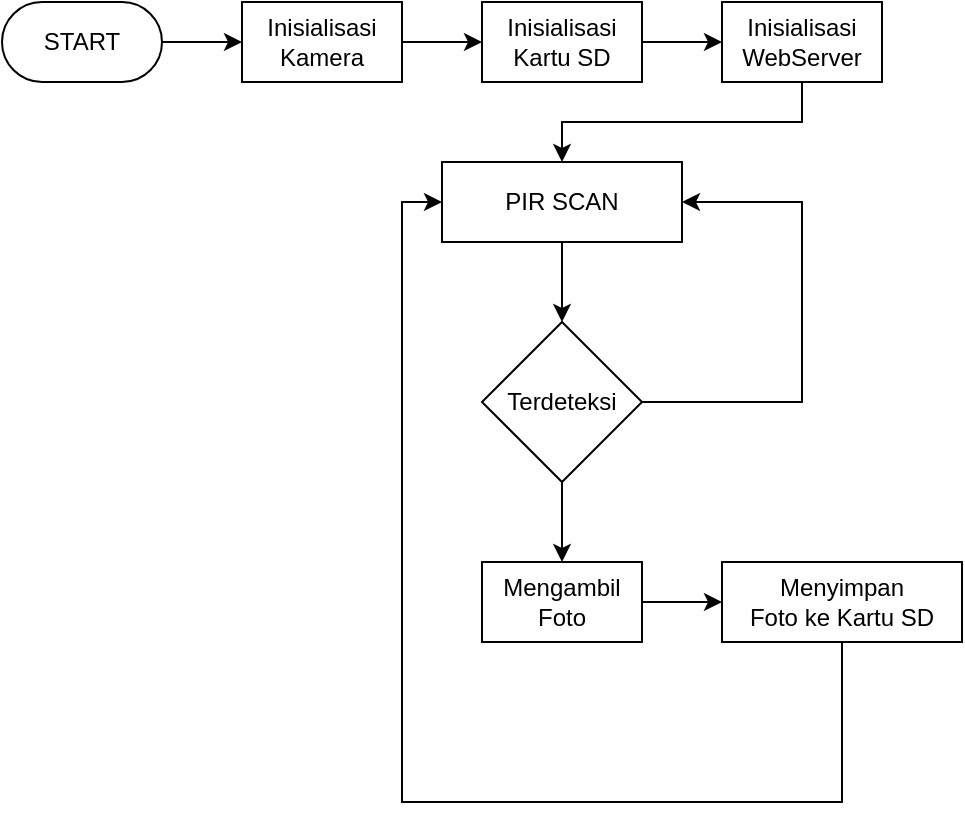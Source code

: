 <mxfile version="20.6.2" type="device"><diagram id="bmJuFycLNbtBpQXFTi0F" name="Page-1"><mxGraphModel dx="1038" dy="571" grid="1" gridSize="10" guides="1" tooltips="1" connect="1" arrows="1" fold="1" page="1" pageScale="1" pageWidth="850" pageHeight="1100" math="0" shadow="0"><root><mxCell id="0"/><mxCell id="1" parent="0"/><mxCell id="bfJi76Dk0DZT0e9E_As2-8" style="edgeStyle=orthogonalEdgeStyle;rounded=0;orthogonalLoop=1;jettySize=auto;html=1;entryX=0.5;entryY=0;entryDx=0;entryDy=0;" edge="1" parent="1" source="bfJi76Dk0DZT0e9E_As2-1" target="bfJi76Dk0DZT0e9E_As2-7"><mxGeometry relative="1" as="geometry"/></mxCell><mxCell id="bfJi76Dk0DZT0e9E_As2-1" value="PIR SCAN" style="rounded=0;whiteSpace=wrap;html=1;" vertex="1" parent="1"><mxGeometry x="340" y="120" width="120" height="40" as="geometry"/></mxCell><mxCell id="bfJi76Dk0DZT0e9E_As2-22" style="edgeStyle=orthogonalEdgeStyle;rounded=0;orthogonalLoop=1;jettySize=auto;html=1;entryX=0;entryY=0.5;entryDx=0;entryDy=0;" edge="1" parent="1" source="bfJi76Dk0DZT0e9E_As2-2" target="bfJi76Dk0DZT0e9E_As2-19"><mxGeometry relative="1" as="geometry"/></mxCell><mxCell id="bfJi76Dk0DZT0e9E_As2-2" value="START" style="rounded=1;whiteSpace=wrap;html=1;arcSize=50;" vertex="1" parent="1"><mxGeometry x="120" y="40" width="80" height="40" as="geometry"/></mxCell><mxCell id="bfJi76Dk0DZT0e9E_As2-13" style="edgeStyle=orthogonalEdgeStyle;rounded=0;orthogonalLoop=1;jettySize=auto;html=1;entryX=1;entryY=0.5;entryDx=0;entryDy=0;" edge="1" parent="1" source="bfJi76Dk0DZT0e9E_As2-7" target="bfJi76Dk0DZT0e9E_As2-1"><mxGeometry relative="1" as="geometry"><Array as="points"><mxPoint x="520" y="240"/><mxPoint x="520" y="140"/></Array></mxGeometry></mxCell><mxCell id="bfJi76Dk0DZT0e9E_As2-17" style="edgeStyle=orthogonalEdgeStyle;rounded=0;orthogonalLoop=1;jettySize=auto;html=1;" edge="1" parent="1" source="bfJi76Dk0DZT0e9E_As2-7" target="bfJi76Dk0DZT0e9E_As2-16"><mxGeometry relative="1" as="geometry"/></mxCell><mxCell id="bfJi76Dk0DZT0e9E_As2-7" value="Terdeteksi" style="rhombus;whiteSpace=wrap;html=1;" vertex="1" parent="1"><mxGeometry x="360" y="200" width="80" height="80" as="geometry"/></mxCell><mxCell id="bfJi76Dk0DZT0e9E_As2-29" style="edgeStyle=orthogonalEdgeStyle;rounded=0;orthogonalLoop=1;jettySize=auto;html=1;entryX=0;entryY=0.5;entryDx=0;entryDy=0;" edge="1" parent="1" source="bfJi76Dk0DZT0e9E_As2-16" target="bfJi76Dk0DZT0e9E_As2-28"><mxGeometry relative="1" as="geometry"/></mxCell><mxCell id="bfJi76Dk0DZT0e9E_As2-16" value="Mengambil Foto" style="rounded=0;whiteSpace=wrap;html=1;" vertex="1" parent="1"><mxGeometry x="360" y="320" width="80" height="40" as="geometry"/></mxCell><mxCell id="bfJi76Dk0DZT0e9E_As2-23" style="edgeStyle=orthogonalEdgeStyle;rounded=0;orthogonalLoop=1;jettySize=auto;html=1;entryX=0;entryY=0.5;entryDx=0;entryDy=0;" edge="1" parent="1" source="bfJi76Dk0DZT0e9E_As2-19" target="bfJi76Dk0DZT0e9E_As2-20"><mxGeometry relative="1" as="geometry"/></mxCell><mxCell id="bfJi76Dk0DZT0e9E_As2-19" value="Inisialisasi&lt;br&gt;Kamera" style="rounded=0;whiteSpace=wrap;html=1;" vertex="1" parent="1"><mxGeometry x="240" y="40" width="80" height="40" as="geometry"/></mxCell><mxCell id="bfJi76Dk0DZT0e9E_As2-24" style="edgeStyle=orthogonalEdgeStyle;rounded=0;orthogonalLoop=1;jettySize=auto;html=1;entryX=0;entryY=0.5;entryDx=0;entryDy=0;" edge="1" parent="1" source="bfJi76Dk0DZT0e9E_As2-20" target="bfJi76Dk0DZT0e9E_As2-21"><mxGeometry relative="1" as="geometry"/></mxCell><mxCell id="bfJi76Dk0DZT0e9E_As2-20" value="Inisialisasi&lt;br&gt;Kartu SD" style="rounded=0;whiteSpace=wrap;html=1;" vertex="1" parent="1"><mxGeometry x="360" y="40" width="80" height="40" as="geometry"/></mxCell><mxCell id="bfJi76Dk0DZT0e9E_As2-25" style="edgeStyle=orthogonalEdgeStyle;rounded=0;orthogonalLoop=1;jettySize=auto;html=1;exitX=0.5;exitY=1;exitDx=0;exitDy=0;" edge="1" parent="1" source="bfJi76Dk0DZT0e9E_As2-21" target="bfJi76Dk0DZT0e9E_As2-1"><mxGeometry relative="1" as="geometry"/></mxCell><mxCell id="bfJi76Dk0DZT0e9E_As2-21" value="Inisialisasi&lt;br&gt;WebServer" style="rounded=0;whiteSpace=wrap;html=1;" vertex="1" parent="1"><mxGeometry x="480" y="40" width="80" height="40" as="geometry"/></mxCell><mxCell id="bfJi76Dk0DZT0e9E_As2-32" style="edgeStyle=orthogonalEdgeStyle;rounded=0;orthogonalLoop=1;jettySize=auto;html=1;entryX=0;entryY=0.5;entryDx=0;entryDy=0;" edge="1" parent="1" source="bfJi76Dk0DZT0e9E_As2-28" target="bfJi76Dk0DZT0e9E_As2-1"><mxGeometry relative="1" as="geometry"><Array as="points"><mxPoint x="540" y="440"/><mxPoint x="320" y="440"/><mxPoint x="320" y="140"/></Array></mxGeometry></mxCell><mxCell id="bfJi76Dk0DZT0e9E_As2-28" value="Menyimpan&lt;br&gt;Foto ke Kartu SD" style="rounded=0;whiteSpace=wrap;html=1;" vertex="1" parent="1"><mxGeometry x="480" y="320" width="120" height="40" as="geometry"/></mxCell></root></mxGraphModel></diagram></mxfile>